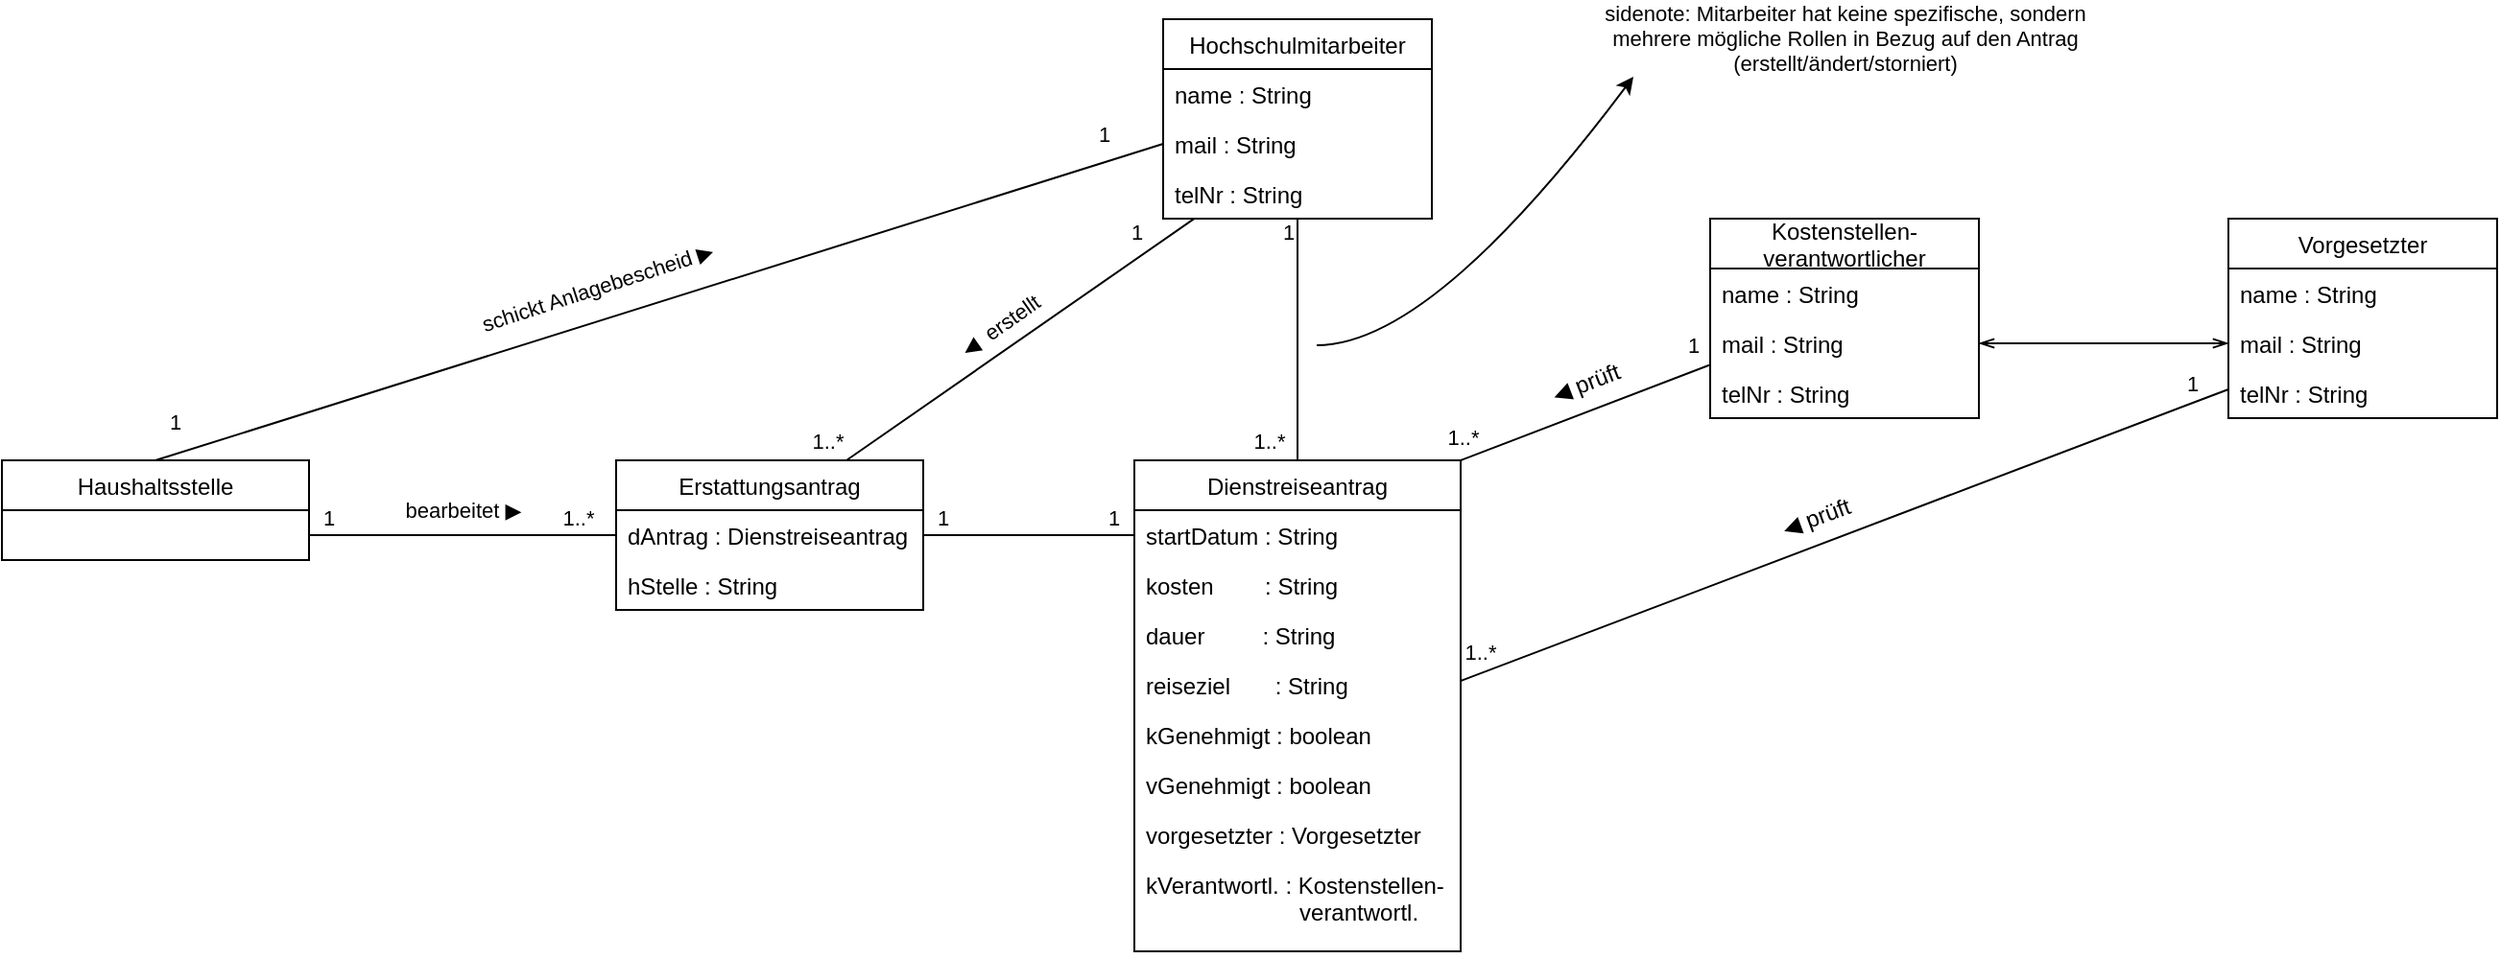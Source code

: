 <mxfile>
    <diagram id="HwiEDQGAKOgh0EpWq_3J" name="Page-1">
        <mxGraphModel dx="1781" dy="642" grid="1" gridSize="10" guides="1" tooltips="1" connect="1" arrows="1" fold="1" page="1" pageScale="1" pageWidth="850" pageHeight="1100" math="0" shadow="0">
            <root>
                <mxCell id="0"/>
                <mxCell id="1" parent="0"/>
                <mxCell id="40" style="edgeStyle=none;html=0;labelBorderColor=default;startArrow=none;startFill=0;endArrow=none;endFill=0;entryX=0.5;entryY=0;entryDx=0;entryDy=0;" edge="1" parent="1" source="2" target="6">
                    <mxGeometry relative="1" as="geometry">
                        <mxPoint x="415" y="190" as="sourcePoint"/>
                        <mxPoint x="415" y="250" as="targetPoint"/>
                    </mxGeometry>
                </mxCell>
                <mxCell id="42" value="&lt;font style=&quot;font-size: 11px&quot;&gt;1&lt;/font&gt;" style="edgeLabel;html=1;align=center;verticalAlign=middle;resizable=0;points=[];fontSize=14;" vertex="1" connectable="0" parent="40">
                    <mxGeometry x="-0.409" relative="1" as="geometry">
                        <mxPoint x="-5" y="-31" as="offset"/>
                    </mxGeometry>
                </mxCell>
                <mxCell id="43" value="1..*" style="edgeLabel;html=1;align=center;verticalAlign=middle;resizable=0;points=[];fontSize=11;" vertex="1" connectable="0" parent="40">
                    <mxGeometry x="0.617" y="1" relative="1" as="geometry">
                        <mxPoint x="-16" y="14" as="offset"/>
                    </mxGeometry>
                </mxCell>
                <mxCell id="2" value="Hochschulmitarbeiter" style="swimlane;fontStyle=0;childLayout=stackLayout;horizontal=1;startSize=26;fillColor=none;horizontalStack=0;resizeParent=1;resizeParentMax=0;resizeLast=0;collapsible=1;marginBottom=0;" vertex="1" parent="1">
                    <mxGeometry x="345" y="60" width="140" height="104" as="geometry"/>
                </mxCell>
                <mxCell id="3" value="name : String" style="text;strokeColor=none;fillColor=none;align=left;verticalAlign=top;spacingLeft=4;spacingRight=4;overflow=hidden;rotatable=0;points=[[0,0.5],[1,0.5]];portConstraint=eastwest;" vertex="1" parent="2">
                    <mxGeometry y="26" width="140" height="26" as="geometry"/>
                </mxCell>
                <mxCell id="4" value="mail : String" style="text;strokeColor=none;fillColor=none;align=left;verticalAlign=top;spacingLeft=4;spacingRight=4;overflow=hidden;rotatable=0;points=[[0,0.5],[1,0.5]];portConstraint=eastwest;" vertex="1" parent="2">
                    <mxGeometry y="52" width="140" height="26" as="geometry"/>
                </mxCell>
                <mxCell id="5" value="telNr : String" style="text;strokeColor=none;fillColor=none;align=left;verticalAlign=top;spacingLeft=4;spacingRight=4;overflow=hidden;rotatable=0;points=[[0,0.5],[1,0.5]];portConstraint=eastwest;" vertex="1" parent="2">
                    <mxGeometry y="78" width="140" height="26" as="geometry"/>
                </mxCell>
                <mxCell id="6" value="Dienstreiseantrag" style="swimlane;fontStyle=0;childLayout=stackLayout;horizontal=1;startSize=26;fillColor=none;horizontalStack=0;resizeParent=1;resizeParentMax=0;resizeLast=0;collapsible=1;marginBottom=0;" vertex="1" parent="1">
                    <mxGeometry x="330" y="290" width="170" height="256" as="geometry"/>
                </mxCell>
                <mxCell id="7" value="startDatum : String" style="text;strokeColor=none;fillColor=none;align=left;verticalAlign=top;spacingLeft=4;spacingRight=4;overflow=hidden;rotatable=0;points=[[0,0.5],[1,0.5]];portConstraint=eastwest;" vertex="1" parent="6">
                    <mxGeometry y="26" width="170" height="26" as="geometry"/>
                </mxCell>
                <mxCell id="8" value="kosten        : String" style="text;strokeColor=none;fillColor=none;align=left;verticalAlign=top;spacingLeft=4;spacingRight=4;overflow=hidden;rotatable=0;points=[[0,0.5],[1,0.5]];portConstraint=eastwest;" vertex="1" parent="6">
                    <mxGeometry y="52" width="170" height="26" as="geometry"/>
                </mxCell>
                <mxCell id="64" value="dauer         : String         " style="text;strokeColor=none;fillColor=none;align=left;verticalAlign=top;spacingLeft=4;spacingRight=4;overflow=hidden;rotatable=0;points=[[0,0.5],[1,0.5]];portConstraint=eastwest;" vertex="1" parent="6">
                    <mxGeometry y="78" width="170" height="26" as="geometry"/>
                </mxCell>
                <mxCell id="9" value="reiseziel       : String         " style="text;strokeColor=none;fillColor=none;align=left;verticalAlign=top;spacingLeft=4;spacingRight=4;overflow=hidden;rotatable=0;points=[[0,0.5],[1,0.5]];portConstraint=eastwest;" vertex="1" parent="6">
                    <mxGeometry y="104" width="170" height="26" as="geometry"/>
                </mxCell>
                <mxCell id="10" value="kGenehmigt : boolean" style="text;strokeColor=none;fillColor=none;align=left;verticalAlign=top;spacingLeft=4;spacingRight=4;overflow=hidden;rotatable=0;points=[[0,0.5],[1,0.5]];portConstraint=eastwest;" vertex="1" parent="6">
                    <mxGeometry y="130" width="170" height="26" as="geometry"/>
                </mxCell>
                <mxCell id="11" value="vGenehmigt : boolean" style="text;strokeColor=none;fillColor=none;align=left;verticalAlign=top;spacingLeft=4;spacingRight=4;overflow=hidden;rotatable=0;points=[[0,0.5],[1,0.5]];portConstraint=eastwest;" vertex="1" parent="6">
                    <mxGeometry y="156" width="170" height="26" as="geometry"/>
                </mxCell>
                <mxCell id="12" value="vorgesetzter : Vorgesetzter" style="text;strokeColor=none;fillColor=none;align=left;verticalAlign=top;spacingLeft=4;spacingRight=4;overflow=hidden;rotatable=0;points=[[0,0.5],[1,0.5]];portConstraint=eastwest;" vertex="1" parent="6">
                    <mxGeometry y="182" width="170" height="26" as="geometry"/>
                </mxCell>
                <mxCell id="13" value="kVerantwortl. : Kostenstellen-&#10;                        verantwortl." style="text;strokeColor=none;fillColor=none;align=left;verticalAlign=top;spacingLeft=4;spacingRight=4;overflow=hidden;rotatable=0;points=[[0,0.5],[1,0.5]];portConstraint=eastwest;" vertex="1" parent="6">
                    <mxGeometry y="208" width="170" height="48" as="geometry"/>
                </mxCell>
                <mxCell id="49" style="edgeStyle=none;html=0;exitX=0.75;exitY=0;exitDx=0;exitDy=0;entryX=0.115;entryY=1.003;entryDx=0;entryDy=0;entryPerimeter=0;labelBorderColor=default;fontSize=11;startArrow=none;startFill=0;endArrow=none;endFill=0;" edge="1" parent="1" source="15" target="5">
                    <mxGeometry relative="1" as="geometry"/>
                </mxCell>
                <mxCell id="50" value="1" style="edgeLabel;html=1;align=center;verticalAlign=middle;resizable=0;points=[];fontSize=11;" vertex="1" connectable="0" parent="49">
                    <mxGeometry x="0.319" y="2" relative="1" as="geometry">
                        <mxPoint x="32" y="-35" as="offset"/>
                    </mxGeometry>
                </mxCell>
                <mxCell id="51" value="1..*" style="edgeLabel;html=1;align=center;verticalAlign=middle;resizable=0;points=[];fontSize=11;" vertex="1" connectable="0" parent="49">
                    <mxGeometry x="-0.408" y="-4" relative="1" as="geometry">
                        <mxPoint x="-66" y="24" as="offset"/>
                    </mxGeometry>
                </mxCell>
                <mxCell id="52" value="◀&amp;nbsp; erstellt" style="edgeLabel;html=1;align=center;verticalAlign=middle;resizable=0;points=[];fontSize=11;rotation=325;" vertex="1" connectable="0" parent="49">
                    <mxGeometry x="0.371" y="1" relative="1" as="geometry">
                        <mxPoint x="-44" y="17" as="offset"/>
                    </mxGeometry>
                </mxCell>
                <mxCell id="15" value="Erstattungsantrag" style="swimlane;fontStyle=0;childLayout=stackLayout;horizontal=1;startSize=26;fillColor=none;horizontalStack=0;resizeParent=1;resizeParentMax=0;resizeLast=0;collapsible=1;marginBottom=0;" vertex="1" parent="1">
                    <mxGeometry x="60" y="290" width="160" height="78" as="geometry"/>
                </mxCell>
                <mxCell id="16" value="dAntrag : Dienstreiseantrag" style="text;strokeColor=none;fillColor=none;align=left;verticalAlign=top;spacingLeft=4;spacingRight=4;overflow=hidden;rotatable=0;points=[[0,0.5],[1,0.5]];portConstraint=eastwest;" vertex="1" parent="15">
                    <mxGeometry y="26" width="160" height="26" as="geometry"/>
                </mxCell>
                <mxCell id="17" value="hStelle : String" style="text;strokeColor=none;fillColor=none;align=left;verticalAlign=top;spacingLeft=4;spacingRight=4;overflow=hidden;rotatable=0;points=[[0,0.5],[1,0.5]];portConstraint=eastwest;" vertex="1" parent="15">
                    <mxGeometry y="52" width="160" height="26" as="geometry"/>
                </mxCell>
                <mxCell id="19" value="Kostenstellen-&#10;verantwortlicher" style="swimlane;fontStyle=0;childLayout=stackLayout;horizontal=1;startSize=26;fillColor=none;horizontalStack=0;resizeParent=1;resizeParentMax=0;resizeLast=0;collapsible=1;marginBottom=0;" vertex="1" parent="1">
                    <mxGeometry x="630" y="164" width="140" height="104" as="geometry"/>
                </mxCell>
                <mxCell id="20" value="name : String&#10;" style="text;strokeColor=none;fillColor=none;align=left;verticalAlign=top;spacingLeft=4;spacingRight=4;overflow=hidden;rotatable=0;points=[[0,0.5],[1,0.5]];portConstraint=eastwest;" vertex="1" parent="19">
                    <mxGeometry y="26" width="140" height="26" as="geometry"/>
                </mxCell>
                <mxCell id="21" value="mail : String" style="text;strokeColor=none;fillColor=none;align=left;verticalAlign=top;spacingLeft=4;spacingRight=4;overflow=hidden;rotatable=0;points=[[0,0.5],[1,0.5]];portConstraint=eastwest;" vertex="1" parent="19">
                    <mxGeometry y="52" width="140" height="26" as="geometry"/>
                </mxCell>
                <mxCell id="22" value="telNr : String" style="text;strokeColor=none;fillColor=none;align=left;verticalAlign=top;spacingLeft=4;spacingRight=4;overflow=hidden;rotatable=0;points=[[0,0.5],[1,0.5]];portConstraint=eastwest;" vertex="1" parent="19">
                    <mxGeometry y="78" width="140" height="26" as="geometry"/>
                </mxCell>
                <mxCell id="23" value="Vorgesetzter" style="swimlane;fontStyle=0;childLayout=stackLayout;horizontal=1;startSize=26;fillColor=none;horizontalStack=0;resizeParent=1;resizeParentMax=0;resizeLast=0;collapsible=1;marginBottom=0;" vertex="1" parent="1">
                    <mxGeometry x="900" y="164" width="140" height="104" as="geometry"/>
                </mxCell>
                <mxCell id="24" value="name : String&#10;" style="text;strokeColor=none;fillColor=none;align=left;verticalAlign=top;spacingLeft=4;spacingRight=4;overflow=hidden;rotatable=0;points=[[0,0.5],[1,0.5]];portConstraint=eastwest;" vertex="1" parent="23">
                    <mxGeometry y="26" width="140" height="26" as="geometry"/>
                </mxCell>
                <mxCell id="25" value="mail : String" style="text;strokeColor=none;fillColor=none;align=left;verticalAlign=top;spacingLeft=4;spacingRight=4;overflow=hidden;rotatable=0;points=[[0,0.5],[1,0.5]];portConstraint=eastwest;" vertex="1" parent="23">
                    <mxGeometry y="52" width="140" height="26" as="geometry"/>
                </mxCell>
                <mxCell id="26" value="telNr : String" style="text;strokeColor=none;fillColor=none;align=left;verticalAlign=top;spacingLeft=4;spacingRight=4;overflow=hidden;rotatable=0;points=[[0,0.5],[1,0.5]];portConstraint=eastwest;" vertex="1" parent="23">
                    <mxGeometry y="78" width="140" height="26" as="geometry"/>
                </mxCell>
                <mxCell id="28" style="html=1;entryX=1;entryY=0.5;entryDx=0;entryDy=0;endArrow=openThin;endFill=0;exitX=0;exitY=0.5;exitDx=0;exitDy=0;startArrow=openThin;startFill=0;" edge="1" parent="1" source="25" target="21">
                    <mxGeometry relative="1" as="geometry">
                        <mxPoint x="880" y="229" as="sourcePoint"/>
                    </mxGeometry>
                </mxCell>
                <object label="" id="29">
                    <mxCell style="edgeStyle=none;html=1;entryX=1;entryY=0.5;entryDx=0;entryDy=0;startArrow=none;startFill=0;endArrow=none;endFill=0;exitX=0;exitY=0.5;exitDx=0;exitDy=0;textDirection=ltr;verticalAlign=middle;horizontal=1;" edge="1" parent="1">
                        <mxGeometry relative="1" as="geometry">
                            <mxPoint x="900" y="253.0" as="sourcePoint"/>
                            <mxPoint x="500.0" y="405" as="targetPoint"/>
                        </mxGeometry>
                    </mxCell>
                </object>
                <mxCell id="57" value="1..*" style="edgeLabel;html=1;align=center;verticalAlign=middle;resizable=0;points=[];fontSize=11;" vertex="1" connectable="0" parent="29">
                    <mxGeometry x="0.571" y="3" relative="1" as="geometry">
                        <mxPoint x="-77" y="15" as="offset"/>
                    </mxGeometry>
                </mxCell>
                <mxCell id="58" value="1" style="edgeLabel;html=1;align=center;verticalAlign=middle;resizable=0;points=[];fontSize=11;" vertex="1" connectable="0" parent="29">
                    <mxGeometry x="-0.658" y="2" relative="1" as="geometry">
                        <mxPoint x="48" y="-31" as="offset"/>
                    </mxGeometry>
                </mxCell>
                <mxCell id="32" value="" style="edgeStyle=none;exitX=0;exitY=-0.071;exitDx=0;exitDy=0;entryX=1;entryY=0;entryDx=0;entryDy=0;startArrow=none;startFill=0;endArrow=none;endFill=0;verticalAlign=middle;textDirection=ltr;labelBorderColor=default;exitPerimeter=0;" edge="1" parent="1" source="22" target="6">
                    <mxGeometry relative="1" as="geometry"/>
                </mxCell>
                <mxCell id="55" value="1" style="edgeLabel;html=1;align=center;verticalAlign=middle;resizable=0;points=[];fontSize=11;" vertex="1" connectable="0" parent="32">
                    <mxGeometry x="-0.381" relative="1" as="geometry">
                        <mxPoint x="31" y="-26" as="offset"/>
                    </mxGeometry>
                </mxCell>
                <mxCell id="56" value="1..*" style="edgeLabel;html=1;align=center;verticalAlign=middle;resizable=0;points=[];fontSize=11;" vertex="1" connectable="0" parent="32">
                    <mxGeometry x="0.804" y="2" relative="1" as="geometry">
                        <mxPoint x="-13" y="-9" as="offset"/>
                    </mxGeometry>
                </mxCell>
                <mxCell id="33" value="◀ prüft" style="text;html=1;align=center;verticalAlign=middle;resizable=0;points=[];autosize=1;strokeColor=none;fillColor=none;rotation=339;" vertex="1" parent="1">
                    <mxGeometry x="540" y="240" width="50" height="20" as="geometry"/>
                </mxCell>
                <mxCell id="38" value="◀ prüft" style="text;html=1;align=center;verticalAlign=middle;resizable=0;points=[];autosize=1;strokeColor=none;fillColor=none;rotation=340;" vertex="1" parent="1">
                    <mxGeometry x="660" y="310" width="50" height="20" as="geometry"/>
                </mxCell>
                <mxCell id="48" style="edgeStyle=none;html=0;exitX=0.5;exitY=0;exitDx=0;exitDy=0;entryX=0;entryY=0.5;entryDx=0;entryDy=0;labelBorderColor=default;fontSize=11;startArrow=none;startFill=0;endArrow=none;endFill=0;" edge="1" parent="1" source="44" target="4">
                    <mxGeometry relative="1" as="geometry"/>
                </mxCell>
                <mxCell id="53" value="1" style="edgeLabel;html=1;align=center;verticalAlign=middle;resizable=0;points=[];fontSize=11;" vertex="1" connectable="0" parent="48">
                    <mxGeometry x="0.192" y="1" relative="1" as="geometry">
                        <mxPoint x="-303" y="79" as="offset"/>
                    </mxGeometry>
                </mxCell>
                <mxCell id="54" value="1" style="edgeLabel;html=1;align=center;verticalAlign=middle;resizable=0;points=[];fontSize=11;" vertex="1" connectable="0" parent="48">
                    <mxGeometry x="0.352" y="3" relative="1" as="geometry">
                        <mxPoint x="140" y="-56" as="offset"/>
                    </mxGeometry>
                </mxCell>
                <mxCell id="59" value="schickt Anlagebescheid ▶" style="edgeLabel;html=1;align=center;verticalAlign=middle;resizable=0;points=[];fontSize=11;rotation=342;" vertex="1" connectable="0" parent="48">
                    <mxGeometry x="-0.252" relative="1" as="geometry">
                        <mxPoint x="33" y="-28" as="offset"/>
                    </mxGeometry>
                </mxCell>
                <mxCell id="44" value="Haushaltsstelle" style="swimlane;fontStyle=0;childLayout=stackLayout;horizontal=1;startSize=26;fillColor=none;horizontalStack=0;resizeParent=1;resizeParentMax=0;resizeLast=0;collapsible=1;marginBottom=0;" vertex="1" parent="1">
                    <mxGeometry x="-260" y="290" width="160" height="52" as="geometry"/>
                </mxCell>
                <mxCell id="65" style="edgeStyle=none;html=0;entryX=1;entryY=0.5;entryDx=0;entryDy=0;labelBorderColor=default;fontSize=11;startArrow=none;startFill=0;endArrow=none;endFill=0;exitX=0;exitY=0.5;exitDx=0;exitDy=0;" edge="1" parent="1" source="7" target="16">
                    <mxGeometry relative="1" as="geometry">
                        <mxPoint x="310" y="329" as="sourcePoint"/>
                    </mxGeometry>
                </mxCell>
                <mxCell id="66" value="1" style="edgeLabel;html=1;align=center;verticalAlign=middle;resizable=0;points=[];fontSize=11;" vertex="1" connectable="0" parent="65">
                    <mxGeometry x="0.348" y="-4" relative="1" as="geometry">
                        <mxPoint x="-26" y="-5" as="offset"/>
                    </mxGeometry>
                </mxCell>
                <mxCell id="67" value="1" style="edgeLabel;html=1;align=center;verticalAlign=middle;resizable=0;points=[];fontSize=11;" vertex="1" connectable="0" parent="65">
                    <mxGeometry x="-0.475" y="2" relative="1" as="geometry">
                        <mxPoint x="18" y="-11" as="offset"/>
                    </mxGeometry>
                </mxCell>
                <mxCell id="68" style="edgeStyle=none;html=0;exitX=0;exitY=0.5;exitDx=0;exitDy=0;entryX=1;entryY=0.75;entryDx=0;entryDy=0;labelBorderColor=default;fontSize=11;startArrow=none;startFill=0;endArrow=none;endFill=0;" edge="1" parent="1" source="16" target="44">
                    <mxGeometry relative="1" as="geometry"/>
                </mxCell>
                <mxCell id="69" value="bearbeitet ▶" style="edgeLabel;html=1;align=center;verticalAlign=middle;resizable=0;points=[];fontSize=11;" vertex="1" connectable="0" parent="68">
                    <mxGeometry x="0.197" relative="1" as="geometry">
                        <mxPoint x="16" y="-13" as="offset"/>
                    </mxGeometry>
                </mxCell>
                <mxCell id="70" value="1" style="edgeLabel;html=1;align=center;verticalAlign=middle;resizable=0;points=[];fontSize=11;" vertex="1" connectable="0" parent="68">
                    <mxGeometry x="0.815" relative="1" as="geometry">
                        <mxPoint x="-5" y="-9" as="offset"/>
                    </mxGeometry>
                </mxCell>
                <mxCell id="71" value="1..*" style="edgeLabel;html=1;align=center;verticalAlign=middle;resizable=0;points=[];fontSize=11;" vertex="1" connectable="0" parent="68">
                    <mxGeometry x="-0.751" y="-1" relative="1" as="geometry">
                        <mxPoint y="-8" as="offset"/>
                    </mxGeometry>
                </mxCell>
                <mxCell id="75" value="" style="endArrow=classic;html=1;labelBorderColor=default;fontSize=11;curved=1;" edge="1" parent="1">
                    <mxGeometry width="50" height="50" relative="1" as="geometry">
                        <mxPoint x="425" y="230" as="sourcePoint"/>
                        <mxPoint x="590" y="90" as="targetPoint"/>
                        <Array as="points">
                            <mxPoint x="485" y="230"/>
                        </Array>
                    </mxGeometry>
                </mxCell>
                <mxCell id="76" value="sidenote: Mitarbeiter hat keine spezifische, sondern&lt;br&gt;mehrere mögliche Rollen in Bezug auf den Antrag&lt;br&gt;(erstellt/ändert/storniert)" style="text;html=1;align=center;verticalAlign=middle;resizable=0;points=[];autosize=1;strokeColor=none;fillColor=none;fontSize=11;" vertex="1" parent="1">
                    <mxGeometry x="565" y="50" width="270" height="40" as="geometry"/>
                </mxCell>
            </root>
        </mxGraphModel>
    </diagram>
</mxfile>